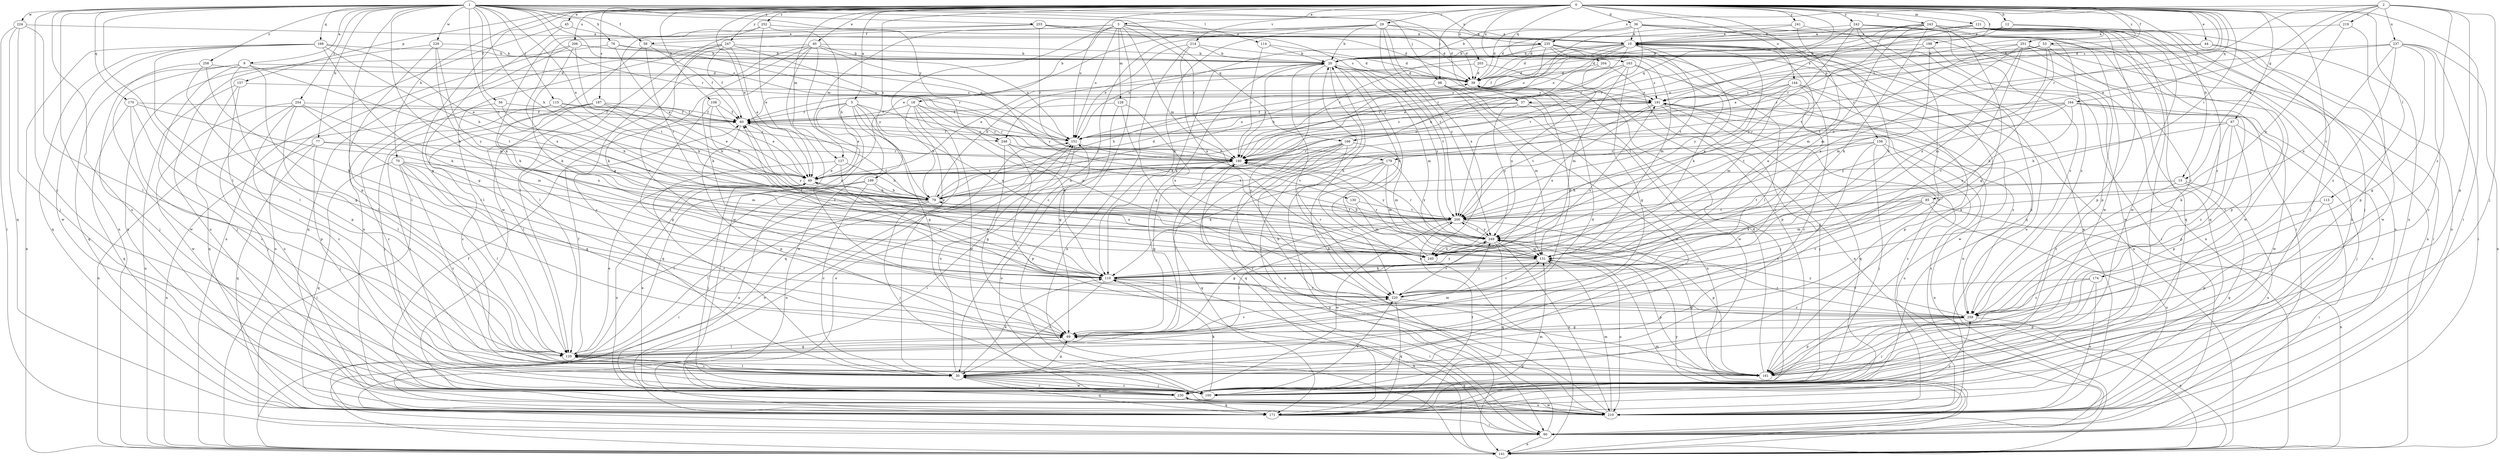 strict digraph  {
0;
1;
2;
3;
5;
9;
10;
12;
15;
18;
20;
29;
30;
36;
37;
39;
40;
44;
45;
49;
53;
56;
58;
60;
67;
69;
70;
76;
77;
79;
85;
90;
98;
100;
108;
110;
113;
114;
115;
120;
121;
127;
128;
130;
131;
141;
144;
151;
156;
157;
161;
163;
164;
166;
168;
170;
171;
174;
179;
180;
187;
189;
191;
198;
200;
203;
204;
206;
210;
214;
219;
220;
224;
229;
230;
235;
237;
240;
241;
242;
243;
247;
248;
249;
251;
252;
254;
255;
258;
259;
0 -> 3  [label=a];
0 -> 5  [label=a];
0 -> 12  [label=b];
0 -> 15  [label=b];
0 -> 29  [label=c];
0 -> 36  [label=d];
0 -> 37  [label=d];
0 -> 40  [label=e];
0 -> 44  [label=e];
0 -> 45  [label=e];
0 -> 49  [label=e];
0 -> 53  [label=f];
0 -> 67  [label=g];
0 -> 69  [label=g];
0 -> 70  [label=h];
0 -> 85  [label=i];
0 -> 90  [label=i];
0 -> 98  [label=j];
0 -> 108  [label=k];
0 -> 113  [label=l];
0 -> 121  [label=m];
0 -> 127  [label=m];
0 -> 144  [label=o];
0 -> 151  [label=o];
0 -> 156  [label=p];
0 -> 157  [label=p];
0 -> 163  [label=q];
0 -> 164  [label=q];
0 -> 166  [label=q];
0 -> 174  [label=r];
0 -> 187  [label=s];
0 -> 189  [label=s];
0 -> 191  [label=s];
0 -> 198  [label=t];
0 -> 203  [label=u];
0 -> 204  [label=u];
0 -> 206  [label=u];
0 -> 214  [label=v];
0 -> 241  [label=y];
0 -> 242  [label=y];
0 -> 243  [label=y];
0 -> 247  [label=y];
0 -> 251  [label=z];
0 -> 252  [label=z];
1 -> 9  [label=a];
1 -> 30  [label=c];
1 -> 37  [label=d];
1 -> 49  [label=e];
1 -> 56  [label=f];
1 -> 58  [label=f];
1 -> 76  [label=h];
1 -> 77  [label=h];
1 -> 79  [label=h];
1 -> 98  [label=j];
1 -> 110  [label=k];
1 -> 114  [label=l];
1 -> 115  [label=l];
1 -> 120  [label=l];
1 -> 141  [label=n];
1 -> 151  [label=o];
1 -> 161  [label=p];
1 -> 166  [label=q];
1 -> 168  [label=q];
1 -> 170  [label=q];
1 -> 179  [label=r];
1 -> 200  [label=t];
1 -> 210  [label=u];
1 -> 224  [label=w];
1 -> 229  [label=w];
1 -> 235  [label=x];
1 -> 248  [label=y];
1 -> 254  [label=z];
1 -> 255  [label=z];
1 -> 258  [label=z];
2 -> 15  [label=b];
2 -> 49  [label=e];
2 -> 100  [label=j];
2 -> 161  [label=p];
2 -> 179  [label=r];
2 -> 219  [label=v];
2 -> 235  [label=x];
2 -> 237  [label=x];
2 -> 259  [label=z];
3 -> 10  [label=a];
3 -> 18  [label=b];
3 -> 30  [label=c];
3 -> 39  [label=d];
3 -> 58  [label=f];
3 -> 100  [label=j];
3 -> 127  [label=m];
3 -> 128  [label=m];
3 -> 130  [label=m];
3 -> 151  [label=o];
3 -> 180  [label=r];
5 -> 49  [label=e];
5 -> 60  [label=f];
5 -> 69  [label=g];
5 -> 171  [label=q];
5 -> 180  [label=r];
5 -> 230  [label=w];
5 -> 240  [label=x];
5 -> 248  [label=y];
9 -> 39  [label=d];
9 -> 100  [label=j];
9 -> 120  [label=l];
9 -> 161  [label=p];
9 -> 171  [label=q];
9 -> 200  [label=t];
9 -> 230  [label=w];
10 -> 20  [label=b];
10 -> 39  [label=d];
10 -> 49  [label=e];
10 -> 60  [label=f];
10 -> 79  [label=h];
10 -> 90  [label=i];
10 -> 180  [label=r];
10 -> 200  [label=t];
10 -> 210  [label=u];
10 -> 248  [label=y];
10 -> 249  [label=y];
12 -> 10  [label=a];
12 -> 100  [label=j];
12 -> 180  [label=r];
12 -> 191  [label=s];
15 -> 79  [label=h];
15 -> 171  [label=q];
15 -> 200  [label=t];
15 -> 210  [label=u];
15 -> 259  [label=z];
18 -> 60  [label=f];
18 -> 79  [label=h];
18 -> 110  [label=k];
18 -> 171  [label=q];
18 -> 180  [label=r];
18 -> 230  [label=w];
18 -> 240  [label=x];
20 -> 39  [label=d];
20 -> 69  [label=g];
20 -> 90  [label=i];
20 -> 110  [label=k];
20 -> 131  [label=m];
20 -> 141  [label=n];
20 -> 180  [label=r];
20 -> 200  [label=t];
20 -> 220  [label=v];
20 -> 249  [label=y];
20 -> 259  [label=z];
29 -> 10  [label=a];
29 -> 20  [label=b];
29 -> 30  [label=c];
29 -> 39  [label=d];
29 -> 49  [label=e];
29 -> 110  [label=k];
29 -> 200  [label=t];
29 -> 240  [label=x];
29 -> 249  [label=y];
30 -> 10  [label=a];
30 -> 69  [label=g];
30 -> 100  [label=j];
30 -> 110  [label=k];
30 -> 120  [label=l];
30 -> 151  [label=o];
30 -> 171  [label=q];
30 -> 230  [label=w];
36 -> 10  [label=a];
36 -> 20  [label=b];
36 -> 39  [label=d];
36 -> 110  [label=k];
36 -> 161  [label=p];
36 -> 171  [label=q];
36 -> 180  [label=r];
37 -> 60  [label=f];
37 -> 100  [label=j];
37 -> 151  [label=o];
37 -> 249  [label=y];
37 -> 259  [label=z];
39 -> 191  [label=s];
39 -> 230  [label=w];
40 -> 20  [label=b];
40 -> 30  [label=c];
40 -> 110  [label=k];
40 -> 120  [label=l];
40 -> 151  [label=o];
40 -> 220  [label=v];
40 -> 230  [label=w];
40 -> 249  [label=y];
40 -> 259  [label=z];
44 -> 20  [label=b];
44 -> 191  [label=s];
44 -> 210  [label=u];
44 -> 230  [label=w];
45 -> 10  [label=a];
45 -> 69  [label=g];
45 -> 141  [label=n];
49 -> 79  [label=h];
49 -> 100  [label=j];
49 -> 210  [label=u];
53 -> 20  [label=b];
53 -> 39  [label=d];
53 -> 110  [label=k];
53 -> 161  [label=p];
53 -> 180  [label=r];
53 -> 240  [label=x];
53 -> 259  [label=z];
56 -> 30  [label=c];
56 -> 60  [label=f];
56 -> 79  [label=h];
58 -> 20  [label=b];
58 -> 60  [label=f];
58 -> 110  [label=k];
58 -> 200  [label=t];
60 -> 151  [label=o];
60 -> 161  [label=p];
60 -> 249  [label=y];
67 -> 79  [label=h];
67 -> 100  [label=j];
67 -> 110  [label=k];
67 -> 151  [label=o];
67 -> 161  [label=p];
67 -> 259  [label=z];
69 -> 120  [label=l];
69 -> 131  [label=m];
69 -> 220  [label=v];
70 -> 30  [label=c];
70 -> 49  [label=e];
70 -> 69  [label=g];
70 -> 90  [label=i];
70 -> 120  [label=l];
70 -> 171  [label=q];
70 -> 240  [label=x];
76 -> 20  [label=b];
76 -> 49  [label=e];
76 -> 151  [label=o];
76 -> 210  [label=u];
77 -> 100  [label=j];
77 -> 131  [label=m];
77 -> 141  [label=n];
77 -> 171  [label=q];
77 -> 180  [label=r];
79 -> 20  [label=b];
79 -> 39  [label=d];
79 -> 90  [label=i];
79 -> 100  [label=j];
79 -> 120  [label=l];
79 -> 200  [label=t];
85 -> 131  [label=m];
85 -> 141  [label=n];
85 -> 200  [label=t];
85 -> 210  [label=u];
85 -> 220  [label=v];
85 -> 240  [label=x];
90 -> 20  [label=b];
90 -> 69  [label=g];
90 -> 131  [label=m];
90 -> 141  [label=n];
90 -> 191  [label=s];
90 -> 249  [label=y];
98 -> 79  [label=h];
98 -> 131  [label=m];
98 -> 141  [label=n];
98 -> 191  [label=s];
98 -> 230  [label=w];
100 -> 30  [label=c];
100 -> 110  [label=k];
100 -> 220  [label=v];
108 -> 49  [label=e];
108 -> 60  [label=f];
108 -> 69  [label=g];
108 -> 79  [label=h];
110 -> 10  [label=a];
110 -> 30  [label=c];
110 -> 49  [label=e];
110 -> 60  [label=f];
110 -> 90  [label=i];
110 -> 191  [label=s];
110 -> 220  [label=v];
110 -> 249  [label=y];
113 -> 90  [label=i];
113 -> 161  [label=p];
113 -> 200  [label=t];
114 -> 20  [label=b];
114 -> 39  [label=d];
114 -> 180  [label=r];
115 -> 60  [label=f];
115 -> 79  [label=h];
115 -> 100  [label=j];
115 -> 141  [label=n];
115 -> 180  [label=r];
120 -> 30  [label=c];
120 -> 39  [label=d];
120 -> 49  [label=e];
120 -> 60  [label=f];
120 -> 69  [label=g];
120 -> 161  [label=p];
121 -> 10  [label=a];
121 -> 39  [label=d];
121 -> 49  [label=e];
121 -> 100  [label=j];
121 -> 180  [label=r];
121 -> 210  [label=u];
121 -> 230  [label=w];
121 -> 259  [label=z];
127 -> 30  [label=c];
127 -> 49  [label=e];
127 -> 79  [label=h];
127 -> 220  [label=v];
128 -> 60  [label=f];
128 -> 69  [label=g];
128 -> 240  [label=x];
128 -> 259  [label=z];
130 -> 131  [label=m];
130 -> 200  [label=t];
131 -> 110  [label=k];
131 -> 161  [label=p];
131 -> 180  [label=r];
131 -> 210  [label=u];
131 -> 220  [label=v];
141 -> 110  [label=k];
141 -> 151  [label=o];
144 -> 30  [label=c];
144 -> 49  [label=e];
144 -> 131  [label=m];
144 -> 161  [label=p];
144 -> 191  [label=s];
144 -> 200  [label=t];
144 -> 230  [label=w];
151 -> 60  [label=f];
151 -> 90  [label=i];
151 -> 141  [label=n];
151 -> 180  [label=r];
151 -> 191  [label=s];
156 -> 30  [label=c];
156 -> 79  [label=h];
156 -> 100  [label=j];
156 -> 141  [label=n];
156 -> 180  [label=r];
156 -> 210  [label=u];
157 -> 141  [label=n];
157 -> 171  [label=q];
157 -> 191  [label=s];
157 -> 210  [label=u];
161 -> 39  [label=d];
161 -> 180  [label=r];
163 -> 39  [label=d];
163 -> 60  [label=f];
163 -> 69  [label=g];
163 -> 131  [label=m];
163 -> 141  [label=n];
163 -> 180  [label=r];
163 -> 191  [label=s];
164 -> 60  [label=f];
164 -> 161  [label=p];
164 -> 180  [label=r];
164 -> 200  [label=t];
164 -> 210  [label=u];
164 -> 230  [label=w];
164 -> 240  [label=x];
164 -> 249  [label=y];
166 -> 90  [label=i];
166 -> 120  [label=l];
166 -> 131  [label=m];
166 -> 171  [label=q];
166 -> 180  [label=r];
166 -> 210  [label=u];
166 -> 220  [label=v];
168 -> 20  [label=b];
168 -> 49  [label=e];
168 -> 79  [label=h];
168 -> 110  [label=k];
168 -> 120  [label=l];
168 -> 141  [label=n];
168 -> 171  [label=q];
168 -> 230  [label=w];
170 -> 30  [label=c];
170 -> 60  [label=f];
170 -> 131  [label=m];
170 -> 161  [label=p];
170 -> 171  [label=q];
171 -> 90  [label=i];
171 -> 131  [label=m];
171 -> 151  [label=o];
171 -> 200  [label=t];
171 -> 259  [label=z];
174 -> 161  [label=p];
174 -> 210  [label=u];
174 -> 220  [label=v];
174 -> 259  [label=z];
179 -> 49  [label=e];
179 -> 110  [label=k];
179 -> 131  [label=m];
179 -> 141  [label=n];
179 -> 220  [label=v];
179 -> 249  [label=y];
180 -> 49  [label=e];
180 -> 69  [label=g];
180 -> 79  [label=h];
180 -> 171  [label=q];
180 -> 249  [label=y];
187 -> 30  [label=c];
187 -> 49  [label=e];
187 -> 60  [label=f];
187 -> 79  [label=h];
187 -> 100  [label=j];
187 -> 120  [label=l];
189 -> 30  [label=c];
189 -> 79  [label=h];
189 -> 120  [label=l];
189 -> 210  [label=u];
189 -> 240  [label=x];
191 -> 60  [label=f];
191 -> 100  [label=j];
191 -> 171  [label=q];
191 -> 200  [label=t];
191 -> 240  [label=x];
191 -> 259  [label=z];
198 -> 20  [label=b];
198 -> 131  [label=m];
198 -> 151  [label=o];
198 -> 230  [label=w];
200 -> 60  [label=f];
200 -> 69  [label=g];
200 -> 79  [label=h];
200 -> 120  [label=l];
200 -> 161  [label=p];
200 -> 230  [label=w];
200 -> 249  [label=y];
203 -> 39  [label=d];
203 -> 49  [label=e];
203 -> 161  [label=p];
204 -> 39  [label=d];
204 -> 141  [label=n];
204 -> 240  [label=x];
206 -> 20  [label=b];
206 -> 110  [label=k];
206 -> 141  [label=n];
206 -> 151  [label=o];
206 -> 171  [label=q];
206 -> 200  [label=t];
210 -> 10  [label=a];
210 -> 20  [label=b];
210 -> 131  [label=m];
210 -> 151  [label=o];
210 -> 191  [label=s];
210 -> 230  [label=w];
214 -> 20  [label=b];
214 -> 39  [label=d];
214 -> 141  [label=n];
214 -> 151  [label=o];
214 -> 240  [label=x];
219 -> 10  [label=a];
219 -> 161  [label=p];
219 -> 249  [label=y];
220 -> 39  [label=d];
220 -> 171  [label=q];
220 -> 249  [label=y];
220 -> 259  [label=z];
224 -> 10  [label=a];
224 -> 90  [label=i];
224 -> 100  [label=j];
224 -> 120  [label=l];
224 -> 171  [label=q];
229 -> 20  [label=b];
229 -> 120  [label=l];
229 -> 131  [label=m];
229 -> 210  [label=u];
229 -> 249  [label=y];
230 -> 30  [label=c];
230 -> 49  [label=e];
230 -> 60  [label=f];
230 -> 171  [label=q];
230 -> 210  [label=u];
235 -> 20  [label=b];
235 -> 30  [label=c];
235 -> 79  [label=h];
235 -> 110  [label=k];
235 -> 120  [label=l];
235 -> 131  [label=m];
235 -> 141  [label=n];
235 -> 151  [label=o];
235 -> 180  [label=r];
237 -> 20  [label=b];
237 -> 30  [label=c];
237 -> 69  [label=g];
237 -> 90  [label=i];
237 -> 141  [label=n];
237 -> 180  [label=r];
237 -> 240  [label=x];
237 -> 259  [label=z];
240 -> 10  [label=a];
240 -> 20  [label=b];
240 -> 60  [label=f];
240 -> 259  [label=z];
241 -> 10  [label=a];
241 -> 131  [label=m];
241 -> 151  [label=o];
241 -> 230  [label=w];
242 -> 10  [label=a];
242 -> 30  [label=c];
242 -> 90  [label=i];
242 -> 141  [label=n];
242 -> 171  [label=q];
242 -> 200  [label=t];
242 -> 249  [label=y];
242 -> 259  [label=z];
243 -> 10  [label=a];
243 -> 39  [label=d];
243 -> 69  [label=g];
243 -> 100  [label=j];
243 -> 110  [label=k];
243 -> 131  [label=m];
243 -> 141  [label=n];
243 -> 151  [label=o];
243 -> 161  [label=p];
243 -> 171  [label=q];
243 -> 200  [label=t];
243 -> 210  [label=u];
243 -> 259  [label=z];
247 -> 20  [label=b];
247 -> 49  [label=e];
247 -> 60  [label=f];
247 -> 110  [label=k];
247 -> 120  [label=l];
247 -> 180  [label=r];
247 -> 210  [label=u];
248 -> 69  [label=g];
248 -> 161  [label=p];
248 -> 180  [label=r];
248 -> 200  [label=t];
249 -> 131  [label=m];
249 -> 161  [label=p];
249 -> 171  [label=q];
249 -> 180  [label=r];
249 -> 200  [label=t];
249 -> 210  [label=u];
249 -> 220  [label=v];
249 -> 240  [label=x];
251 -> 20  [label=b];
251 -> 90  [label=i];
251 -> 131  [label=m];
251 -> 200  [label=t];
251 -> 210  [label=u];
251 -> 220  [label=v];
251 -> 230  [label=w];
251 -> 240  [label=x];
252 -> 10  [label=a];
252 -> 49  [label=e];
252 -> 79  [label=h];
252 -> 120  [label=l];
252 -> 230  [label=w];
254 -> 30  [label=c];
254 -> 60  [label=f];
254 -> 100  [label=j];
254 -> 120  [label=l];
254 -> 220  [label=v];
254 -> 230  [label=w];
254 -> 240  [label=x];
255 -> 10  [label=a];
255 -> 39  [label=d];
255 -> 110  [label=k];
255 -> 180  [label=r];
255 -> 191  [label=s];
255 -> 240  [label=x];
258 -> 39  [label=d];
258 -> 69  [label=g];
258 -> 100  [label=j];
258 -> 110  [label=k];
259 -> 69  [label=g];
259 -> 100  [label=j];
259 -> 141  [label=n];
259 -> 161  [label=p];
259 -> 249  [label=y];
}
